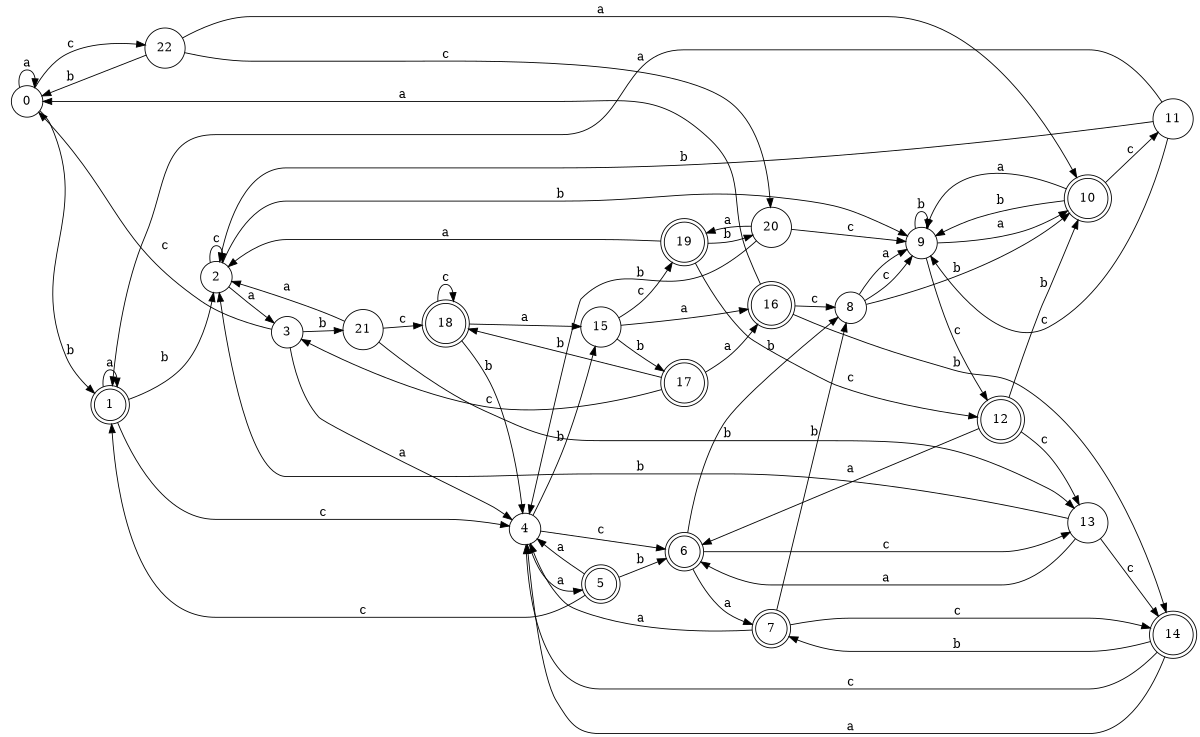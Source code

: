 digraph n19_2 {
__start0 [label="" shape="none"];

rankdir=LR;
size="8,5";

s0 [style="filled", color="black", fillcolor="white" shape="circle", label="0"];
s1 [style="rounded,filled", color="black", fillcolor="white" shape="doublecircle", label="1"];
s2 [style="filled", color="black", fillcolor="white" shape="circle", label="2"];
s3 [style="filled", color="black", fillcolor="white" shape="circle", label="3"];
s4 [style="filled", color="black", fillcolor="white" shape="circle", label="4"];
s5 [style="rounded,filled", color="black", fillcolor="white" shape="doublecircle", label="5"];
s6 [style="rounded,filled", color="black", fillcolor="white" shape="doublecircle", label="6"];
s7 [style="rounded,filled", color="black", fillcolor="white" shape="doublecircle", label="7"];
s8 [style="filled", color="black", fillcolor="white" shape="circle", label="8"];
s9 [style="filled", color="black", fillcolor="white" shape="circle", label="9"];
s10 [style="rounded,filled", color="black", fillcolor="white" shape="doublecircle", label="10"];
s11 [style="filled", color="black", fillcolor="white" shape="circle", label="11"];
s12 [style="rounded,filled", color="black", fillcolor="white" shape="doublecircle", label="12"];
s13 [style="filled", color="black", fillcolor="white" shape="circle", label="13"];
s14 [style="rounded,filled", color="black", fillcolor="white" shape="doublecircle", label="14"];
s15 [style="filled", color="black", fillcolor="white" shape="circle", label="15"];
s16 [style="rounded,filled", color="black", fillcolor="white" shape="doublecircle", label="16"];
s17 [style="rounded,filled", color="black", fillcolor="white" shape="doublecircle", label="17"];
s18 [style="rounded,filled", color="black", fillcolor="white" shape="doublecircle", label="18"];
s19 [style="rounded,filled", color="black", fillcolor="white" shape="doublecircle", label="19"];
s20 [style="filled", color="black", fillcolor="white" shape="circle", label="20"];
s21 [style="filled", color="black", fillcolor="white" shape="circle", label="21"];
s22 [style="filled", color="black", fillcolor="white" shape="circle", label="22"];
s0 -> s0 [label="a"];
s0 -> s1 [label="b"];
s0 -> s22 [label="c"];
s1 -> s1 [label="a"];
s1 -> s2 [label="b"];
s1 -> s4 [label="c"];
s2 -> s3 [label="a"];
s2 -> s9 [label="b"];
s2 -> s2 [label="c"];
s3 -> s4 [label="a"];
s3 -> s21 [label="b"];
s3 -> s0 [label="c"];
s4 -> s5 [label="a"];
s4 -> s15 [label="b"];
s4 -> s6 [label="c"];
s5 -> s4 [label="a"];
s5 -> s6 [label="b"];
s5 -> s1 [label="c"];
s6 -> s7 [label="a"];
s6 -> s8 [label="b"];
s6 -> s13 [label="c"];
s7 -> s4 [label="a"];
s7 -> s8 [label="b"];
s7 -> s14 [label="c"];
s8 -> s9 [label="a"];
s8 -> s10 [label="b"];
s8 -> s9 [label="c"];
s9 -> s10 [label="a"];
s9 -> s9 [label="b"];
s9 -> s12 [label="c"];
s10 -> s9 [label="a"];
s10 -> s9 [label="b"];
s10 -> s11 [label="c"];
s11 -> s1 [label="a"];
s11 -> s2 [label="b"];
s11 -> s9 [label="c"];
s12 -> s6 [label="a"];
s12 -> s10 [label="b"];
s12 -> s13 [label="c"];
s13 -> s6 [label="a"];
s13 -> s2 [label="b"];
s13 -> s14 [label="c"];
s14 -> s4 [label="a"];
s14 -> s7 [label="b"];
s14 -> s4 [label="c"];
s15 -> s16 [label="a"];
s15 -> s17 [label="b"];
s15 -> s19 [label="c"];
s16 -> s0 [label="a"];
s16 -> s14 [label="b"];
s16 -> s8 [label="c"];
s17 -> s16 [label="a"];
s17 -> s18 [label="b"];
s17 -> s3 [label="c"];
s18 -> s15 [label="a"];
s18 -> s4 [label="b"];
s18 -> s18 [label="c"];
s19 -> s2 [label="a"];
s19 -> s20 [label="b"];
s19 -> s12 [label="c"];
s20 -> s19 [label="a"];
s20 -> s4 [label="b"];
s20 -> s9 [label="c"];
s21 -> s2 [label="a"];
s21 -> s13 [label="b"];
s21 -> s18 [label="c"];
s22 -> s10 [label="a"];
s22 -> s0 [label="b"];
s22 -> s20 [label="c"];

}